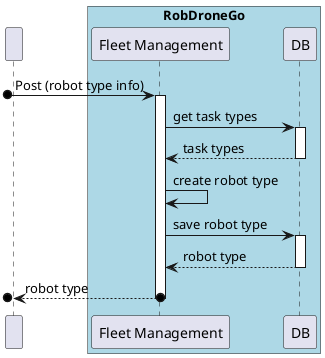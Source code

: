 @startuml SD Lv2

participant " "
box "RobDroneGo" #LightBlue
    participant "Fleet Management" as fleet
    participant "DB" as DB
end box

[o-> fleet : Post (robot type info)
activate fleet

fleet -> DB : get task types
activate DB

DB --> fleet : task types
deactivate DB

fleet -> fleet : create robot type

fleet -> DB : save robot type
activate DB
DB --> fleet : robot type
deactivate DB

[o<--o fleet : robot type
deactivate fleet

@enduml
